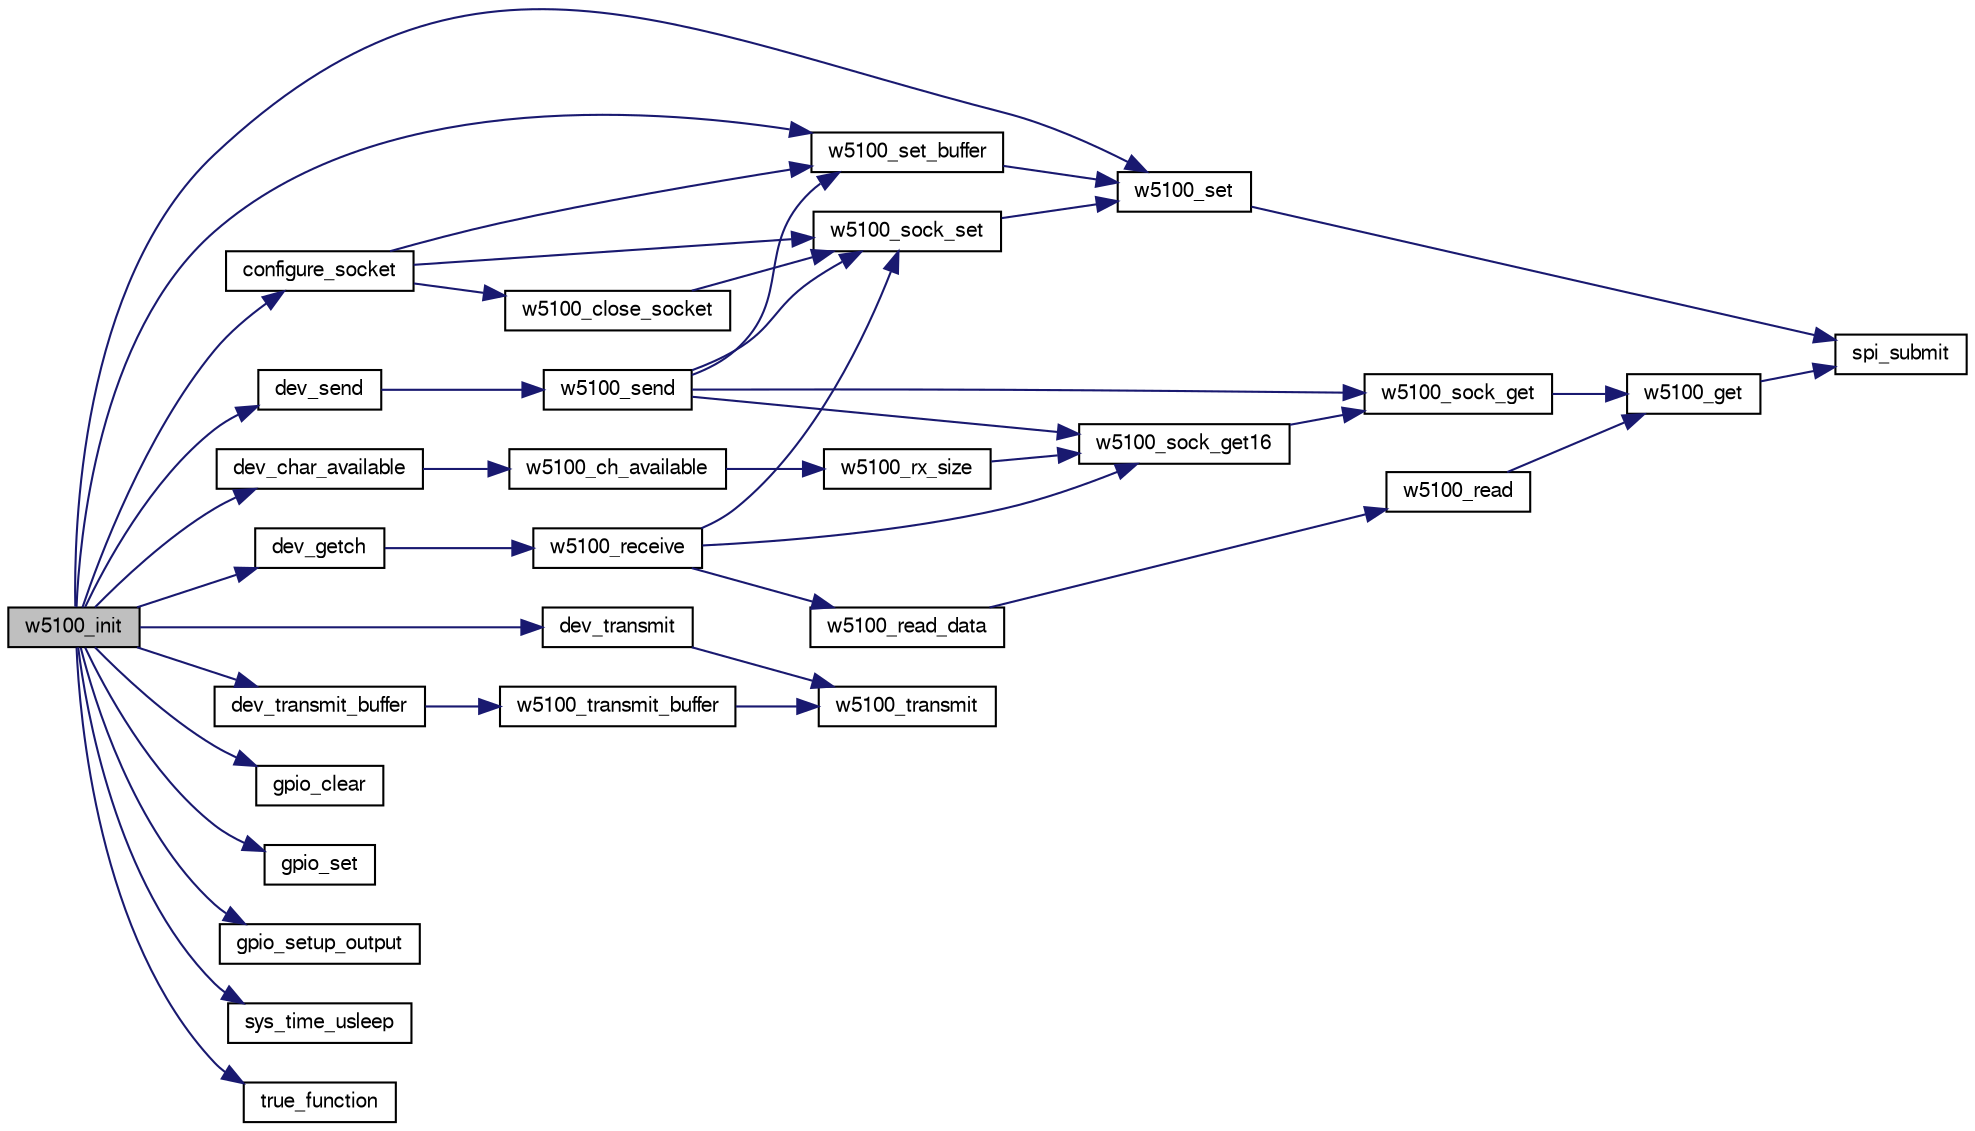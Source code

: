 digraph "w5100_init"
{
  edge [fontname="FreeSans",fontsize="10",labelfontname="FreeSans",labelfontsize="10"];
  node [fontname="FreeSans",fontsize="10",shape=record];
  rankdir="LR";
  Node1 [label="w5100_init",height=0.2,width=0.4,color="black", fillcolor="grey75", style="filled", fontcolor="black"];
  Node1 -> Node2 [color="midnightblue",fontsize="10",style="solid",fontname="FreeSans"];
  Node2 [label="configure_socket",height=0.2,width=0.4,color="black", fillcolor="white", style="filled",URL="$w5100_8c.html#ad88334d2cf04bfaad89b0f8a4c5239a4"];
  Node2 -> Node3 [color="midnightblue",fontsize="10",style="solid",fontname="FreeSans"];
  Node3 [label="w5100_close_socket",height=0.2,width=0.4,color="black", fillcolor="white", style="filled",URL="$w5100_8c.html#abade1f8840f1a6de842036d8868706a8"];
  Node3 -> Node4 [color="midnightblue",fontsize="10",style="solid",fontname="FreeSans"];
  Node4 [label="w5100_sock_set",height=0.2,width=0.4,color="black", fillcolor="white", style="filled",URL="$w5100_8c.html#add4fef731325e39e35816a0372d6e9c6"];
  Node4 -> Node5 [color="midnightblue",fontsize="10",style="solid",fontname="FreeSans"];
  Node5 [label="w5100_set",height=0.2,width=0.4,color="black", fillcolor="white", style="filled",URL="$w5100_8c.html#acf688d7d46d5a20eb893df94ba4b2f5c"];
  Node5 -> Node6 [color="midnightblue",fontsize="10",style="solid",fontname="FreeSans"];
  Node6 [label="spi_submit",height=0.2,width=0.4,color="black", fillcolor="white", style="filled",URL="$group__spi.html#ga5d383931766cb373ebad0b8bc26d439d",tooltip="Submit SPI transaction. "];
  Node2 -> Node7 [color="midnightblue",fontsize="10",style="solid",fontname="FreeSans"];
  Node7 [label="w5100_set_buffer",height=0.2,width=0.4,color="black", fillcolor="white", style="filled",URL="$w5100_8c.html#a0e5e1246b804cc518d06492f384ae50d"];
  Node7 -> Node5 [color="midnightblue",fontsize="10",style="solid",fontname="FreeSans"];
  Node2 -> Node4 [color="midnightblue",fontsize="10",style="solid",fontname="FreeSans"];
  Node1 -> Node8 [color="midnightblue",fontsize="10",style="solid",fontname="FreeSans"];
  Node8 [label="dev_char_available",height=0.2,width=0.4,color="black", fillcolor="white", style="filled",URL="$w5100_8c.html#ac607c7e302a7a46608bf2c3897940f09"];
  Node8 -> Node9 [color="midnightblue",fontsize="10",style="solid",fontname="FreeSans"];
  Node9 [label="w5100_ch_available",height=0.2,width=0.4,color="black", fillcolor="white", style="filled",URL="$w5100_8c.html#ac632aa6104b3c8d579acb573956febf3"];
  Node9 -> Node10 [color="midnightblue",fontsize="10",style="solid",fontname="FreeSans"];
  Node10 [label="w5100_rx_size",height=0.2,width=0.4,color="black", fillcolor="white", style="filled",URL="$w5100_8c.html#a834e87b2f3c3cd190eee04e2c9162d92"];
  Node10 -> Node11 [color="midnightblue",fontsize="10",style="solid",fontname="FreeSans"];
  Node11 [label="w5100_sock_get16",height=0.2,width=0.4,color="black", fillcolor="white", style="filled",URL="$w5100_8c.html#ac3249d8a1bb38835870a1fc6a8c61524"];
  Node11 -> Node12 [color="midnightblue",fontsize="10",style="solid",fontname="FreeSans"];
  Node12 [label="w5100_sock_get",height=0.2,width=0.4,color="black", fillcolor="white", style="filled",URL="$w5100_8c.html#aa329ee90cfec600285df9d7382a2c623"];
  Node12 -> Node13 [color="midnightblue",fontsize="10",style="solid",fontname="FreeSans"];
  Node13 [label="w5100_get",height=0.2,width=0.4,color="black", fillcolor="white", style="filled",URL="$w5100_8c.html#adc92dea40c158d4eb47238bb053ef8b1"];
  Node13 -> Node6 [color="midnightblue",fontsize="10",style="solid",fontname="FreeSans"];
  Node1 -> Node14 [color="midnightblue",fontsize="10",style="solid",fontname="FreeSans"];
  Node14 [label="dev_getch",height=0.2,width=0.4,color="black", fillcolor="white", style="filled",URL="$w5100_8c.html#ab67a98be34d00c997637455e114f8ce3"];
  Node14 -> Node15 [color="midnightblue",fontsize="10",style="solid",fontname="FreeSans"];
  Node15 [label="w5100_receive",height=0.2,width=0.4,color="black", fillcolor="white", style="filled",URL="$w5100_8c.html#abf3016ffe8faf50c1bf56f6f21ceb261"];
  Node15 -> Node11 [color="midnightblue",fontsize="10",style="solid",fontname="FreeSans"];
  Node15 -> Node16 [color="midnightblue",fontsize="10",style="solid",fontname="FreeSans"];
  Node16 [label="w5100_read_data",height=0.2,width=0.4,color="black", fillcolor="white", style="filled",URL="$w5100_8c.html#a455780f8178c7ad9c93bb668b60724fb"];
  Node16 -> Node17 [color="midnightblue",fontsize="10",style="solid",fontname="FreeSans"];
  Node17 [label="w5100_read",height=0.2,width=0.4,color="black", fillcolor="white", style="filled",URL="$w5100_8c.html#aa07a01f5b03c499e6bbcc4edcd14c301"];
  Node17 -> Node13 [color="midnightblue",fontsize="10",style="solid",fontname="FreeSans"];
  Node15 -> Node4 [color="midnightblue",fontsize="10",style="solid",fontname="FreeSans"];
  Node1 -> Node18 [color="midnightblue",fontsize="10",style="solid",fontname="FreeSans"];
  Node18 [label="dev_send",height=0.2,width=0.4,color="black", fillcolor="white", style="filled",URL="$w5100_8c.html#ae0220ed6f4f83a3e5468912071278434"];
  Node18 -> Node19 [color="midnightblue",fontsize="10",style="solid",fontname="FreeSans"];
  Node19 [label="w5100_send",height=0.2,width=0.4,color="black", fillcolor="white", style="filled",URL="$w5100_8c.html#ac5b78f6ff9ae6c8cd4a286b9b45f7d5e"];
  Node19 -> Node11 [color="midnightblue",fontsize="10",style="solid",fontname="FreeSans"];
  Node19 -> Node7 [color="midnightblue",fontsize="10",style="solid",fontname="FreeSans"];
  Node19 -> Node4 [color="midnightblue",fontsize="10",style="solid",fontname="FreeSans"];
  Node19 -> Node12 [color="midnightblue",fontsize="10",style="solid",fontname="FreeSans"];
  Node1 -> Node20 [color="midnightblue",fontsize="10",style="solid",fontname="FreeSans"];
  Node20 [label="dev_transmit",height=0.2,width=0.4,color="black", fillcolor="white", style="filled",URL="$w5100_8c.html#aa0cc165275748f62632f87f8c0b27f29"];
  Node20 -> Node21 [color="midnightblue",fontsize="10",style="solid",fontname="FreeSans"];
  Node21 [label="w5100_transmit",height=0.2,width=0.4,color="black", fillcolor="white", style="filled",URL="$w5100_8c.html#a38d417bb07a2d9eeebe11b6009cd710d"];
  Node1 -> Node22 [color="midnightblue",fontsize="10",style="solid",fontname="FreeSans"];
  Node22 [label="dev_transmit_buffer",height=0.2,width=0.4,color="black", fillcolor="white", style="filled",URL="$w5100_8c.html#accbacb6bd3fc90a42ef1a428d15346d7"];
  Node22 -> Node23 [color="midnightblue",fontsize="10",style="solid",fontname="FreeSans"];
  Node23 [label="w5100_transmit_buffer",height=0.2,width=0.4,color="black", fillcolor="white", style="filled",URL="$w5100_8c.html#a77460efc9e8d331b3351e70179fa30f1"];
  Node23 -> Node21 [color="midnightblue",fontsize="10",style="solid",fontname="FreeSans"];
  Node1 -> Node24 [color="midnightblue",fontsize="10",style="solid",fontname="FreeSans"];
  Node24 [label="gpio_clear",height=0.2,width=0.4,color="black", fillcolor="white", style="filled",URL="$chibios_2mcu__periph_2gpio__arch_8h.html#a302a5c9e7203669d0b9db8a2952fe009",tooltip="Clear a gpio output to low level. "];
  Node1 -> Node25 [color="midnightblue",fontsize="10",style="solid",fontname="FreeSans"];
  Node25 [label="gpio_set",height=0.2,width=0.4,color="black", fillcolor="white", style="filled",URL="$chibios_2mcu__periph_2gpio__arch_8h.html#a0da8ef247730680b4ffa595d11069051",tooltip="Set a gpio output to high level. "];
  Node1 -> Node26 [color="midnightblue",fontsize="10",style="solid",fontname="FreeSans"];
  Node26 [label="gpio_setup_output",height=0.2,width=0.4,color="black", fillcolor="white", style="filled",URL="$chibios_2mcu__periph_2gpio__arch_8c.html#a614c4a447f1e43381d92c682ac3b953f",tooltip="Setup one or more pins of the given GPIO port as outputs. "];
  Node1 -> Node27 [color="midnightblue",fontsize="10",style="solid",fontname="FreeSans"];
  Node27 [label="sys_time_usleep",height=0.2,width=0.4,color="black", fillcolor="white", style="filled",URL="$chibios_2mcu__periph_2sys__time__arch_8c.html#a74db3eed857f9c53bb67db256c12bc83",tooltip="sys_time_usleep(uint32_t us) "];
  Node1 -> Node28 [color="midnightblue",fontsize="10",style="solid",fontname="FreeSans"];
  Node28 [label="true_function",height=0.2,width=0.4,color="black", fillcolor="white", style="filled",URL="$w5100_8c.html#a838b127385e9ee32c6e20446acb6bbe6"];
  Node1 -> Node5 [color="midnightblue",fontsize="10",style="solid",fontname="FreeSans"];
  Node1 -> Node7 [color="midnightblue",fontsize="10",style="solid",fontname="FreeSans"];
}
